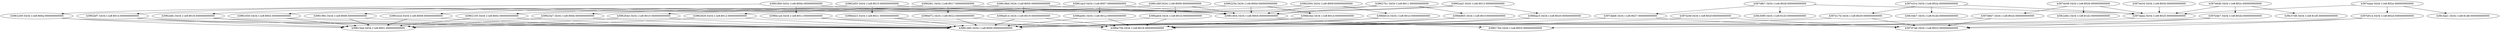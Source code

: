 digraph {
"b3961650-3434-11e8-8002-000000000000" -> "b3961485-3434-11e8-8000-000000000000"
"b3961650-3434-11e8-8002-000000000000" -> "b39615ed-3434-11e8-8001-000000000000"
"b3961804-3434-11e8-8004-000000000000" -> "b39617b0-3434-11e8-8003-000000000000"
"b39618bd-3434-11e8-8005-000000000000" -> "b3961804-3434-11e8-8004-000000000000"
"b39618bd-3434-11e8-8005-000000000000" -> "b3961650-3434-11e8-8002-000000000000"
"b39618bd-3434-11e8-8005-000000000000" -> "b396a814-3434-11e8-8019-000000000000"
"b396199c-3434-11e8-8006-000000000000" -> "b3961485-3434-11e8-8000-000000000000"
"b396199c-3434-11e8-8006-000000000000" -> "b39615ed-3434-11e8-8001-000000000000"
"b3961ae3-3434-11e8-8007-000000000000" -> "b3961804-3434-11e8-8004-000000000000"
"b3961ae3-3434-11e8-8007-000000000000" -> "b396199c-3434-11e8-8006-000000000000"
"b3961ae3-3434-11e8-8007-000000000000" -> "b396ab92-3434-11e8-801a-000000000000"
"b3961bcd-3434-11e8-8008-000000000000" -> "b3961485-3434-11e8-8000-000000000000"
"b3961bcd-3434-11e8-8008-000000000000" -> "b39615ed-3434-11e8-8001-000000000000"
"b3961d0f-3434-11e8-8009-000000000000" -> "b3961804-3434-11e8-8004-000000000000"
"b3961d0f-3434-11e8-8009-000000000000" -> "b3961bcd-3434-11e8-8008-000000000000"
"b3961d0f-3434-11e8-8009-000000000000" -> "b396aeb4-3434-11e8-801b-000000000000"
"b3961e59-3434-11e8-800a-000000000000" -> "b3961485-3434-11e8-8000-000000000000"
"b3961e59-3434-11e8-800a-000000000000" -> "b39615ed-3434-11e8-8001-000000000000"
"b3961fb9-3434-11e8-800b-000000000000" -> "b3961804-3434-11e8-8004-000000000000"
"b3961fb9-3434-11e8-800b-000000000000" -> "b3961e59-3434-11e8-800a-000000000000"
"b3961fb9-3434-11e8-800b-000000000000" -> "b396b1a4-3434-11e8-801c-000000000000"
"b3962105-3434-11e8-800c-000000000000" -> "b3961485-3434-11e8-8000-000000000000"
"b3962105-3434-11e8-800c-000000000000" -> "b39615ed-3434-11e8-8001-000000000000"
"b396225e-3434-11e8-800d-000000000000" -> "b3961804-3434-11e8-8004-000000000000"
"b396225e-3434-11e8-800d-000000000000" -> "b3962105-3434-11e8-800c-000000000000"
"b396225e-3434-11e8-800d-000000000000" -> "b396b3ee-3434-11e8-801d-000000000000"
"b39623a7-3434-11e8-800e-000000000000" -> "b3961485-3434-11e8-8000-000000000000"
"b39623a7-3434-11e8-800e-000000000000" -> "b39615ed-3434-11e8-8001-000000000000"
"b3962504-3434-11e8-800f-000000000000" -> "b3961804-3434-11e8-8004-000000000000"
"b3962504-3434-11e8-800f-000000000000" -> "b39623a7-3434-11e8-800e-000000000000"
"b3962504-3434-11e8-800f-000000000000" -> "b396b61b-3434-11e8-801e-000000000000"
"b396264d-3434-11e8-8010-000000000000" -> "b3961485-3434-11e8-8000-000000000000"
"b396264d-3434-11e8-8010-000000000000" -> "b39615ed-3434-11e8-8001-000000000000"
"b39627b1-3434-11e8-8011-000000000000" -> "b3961804-3434-11e8-8004-000000000000"
"b39627b1-3434-11e8-8011-000000000000" -> "b396264d-3434-11e8-8010-000000000000"
"b39627b1-3434-11e8-8011-000000000000" -> "b396b865-3434-11e8-801f-000000000000"
"b3962929-3434-11e8-8012-000000000000" -> "b3961485-3434-11e8-8000-000000000000"
"b3962929-3434-11e8-8012-000000000000" -> "b39615ed-3434-11e8-8001-000000000000"
"b3962aa3-3434-11e8-8013-000000000000" -> "b3961804-3434-11e8-8004-000000000000"
"b3962aa3-3434-11e8-8013-000000000000" -> "b3962929-3434-11e8-8012-000000000000"
"b3962aa3-3434-11e8-8013-000000000000" -> "b396bac5-3434-11e8-8020-000000000000"
"b3962bf7-3434-11e8-8014-000000000000" -> "b3961485-3434-11e8-8000-000000000000"
"b3962bf7-3434-11e8-8014-000000000000" -> "b39615ed-3434-11e8-8001-000000000000"
"b3962d55-3434-11e8-8015-000000000000" -> "b3961804-3434-11e8-8004-000000000000"
"b3962d55-3434-11e8-8015-000000000000" -> "b3962bf7-3434-11e8-8014-000000000000"
"b3962d55-3434-11e8-8015-000000000000" -> "b396bd23-3434-11e8-8021-000000000000"
"b3962e8c-3434-11e8-8016-000000000000" -> "b3961485-3434-11e8-8000-000000000000"
"b3962e8c-3434-11e8-8016-000000000000" -> "b39615ed-3434-11e8-8001-000000000000"
"b3962fe1-3434-11e8-8017-000000000000" -> "b3961804-3434-11e8-8004-000000000000"
"b3962fe1-3434-11e8-8017-000000000000" -> "b3962e8c-3434-11e8-8016-000000000000"
"b3962fe1-3434-11e8-8017-000000000000" -> "b396bf72-3434-11e8-8022-000000000000"
"b396a814-3434-11e8-8019-000000000000" -> "b3961485-3434-11e8-8000-000000000000"
"b396a814-3434-11e8-8019-000000000000" -> "b396a75b-3434-11e8-8018-000000000000"
"b396ab92-3434-11e8-801a-000000000000" -> "b3961485-3434-11e8-8000-000000000000"
"b396ab92-3434-11e8-801a-000000000000" -> "b396a75b-3434-11e8-8018-000000000000"
"b396aeb4-3434-11e8-801b-000000000000" -> "b3961485-3434-11e8-8000-000000000000"
"b396aeb4-3434-11e8-801b-000000000000" -> "b396a75b-3434-11e8-8018-000000000000"
"b396b1a4-3434-11e8-801c-000000000000" -> "b3961485-3434-11e8-8000-000000000000"
"b396b1a4-3434-11e8-801c-000000000000" -> "b396a75b-3434-11e8-8018-000000000000"
"b396b3ee-3434-11e8-801d-000000000000" -> "b3961485-3434-11e8-8000-000000000000"
"b396b3ee-3434-11e8-801d-000000000000" -> "b396a75b-3434-11e8-8018-000000000000"
"b396b61b-3434-11e8-801e-000000000000" -> "b3961485-3434-11e8-8000-000000000000"
"b396b61b-3434-11e8-801e-000000000000" -> "b396a75b-3434-11e8-8018-000000000000"
"b396b865-3434-11e8-801f-000000000000" -> "b3961485-3434-11e8-8000-000000000000"
"b396b865-3434-11e8-801f-000000000000" -> "b396a75b-3434-11e8-8018-000000000000"
"b396bac5-3434-11e8-8020-000000000000" -> "b3961485-3434-11e8-8000-000000000000"
"b396bac5-3434-11e8-8020-000000000000" -> "b396a75b-3434-11e8-8018-000000000000"
"b396bd23-3434-11e8-8021-000000000000" -> "b3961485-3434-11e8-8000-000000000000"
"b396bd23-3434-11e8-8021-000000000000" -> "b396a75b-3434-11e8-8018-000000000000"
"b396bf72-3434-11e8-8022-000000000000" -> "b3961485-3434-11e8-8000-000000000000"
"b396bf72-3434-11e8-8022-000000000000" -> "b396a75b-3434-11e8-8018-000000000000"
"b397d8d7-3434-11e8-8024-000000000000" -> "b3961485-3434-11e8-8000-000000000000"
"b397d8d7-3434-11e8-8024-000000000000" -> "b397d7a6-3434-11e8-8023-000000000000"
"b397daea-3434-11e8-8025-000000000000" -> "b39617b0-3434-11e8-8003-000000000000"
"b397dc08-3434-11e8-8026-000000000000" -> "b397daea-3434-11e8-8025-000000000000"
"b397dc08-3434-11e8-8026-000000000000" -> "b397d8d7-3434-11e8-8024-000000000000"
"b397dc08-3434-11e8-8026-000000000000" -> "b39c2d0c-3434-11e8-81d2-000000000000"
"b397ddb8-3434-11e8-8027-000000000000" -> "b3961485-3434-11e8-8000-000000000000"
"b397ddb8-3434-11e8-8027-000000000000" -> "b397d7a6-3434-11e8-8023-000000000000"
"b397dfb7-3434-11e8-8028-000000000000" -> "b397daea-3434-11e8-8025-000000000000"
"b397dfb7-3434-11e8-8028-000000000000" -> "b397ddb8-3434-11e8-8027-000000000000"
"b397dfb7-3434-11e8-8028-000000000000" -> "b39c30f9-3434-11e8-81d3-000000000000"
"b397e17b-3434-11e8-8029-000000000000" -> "b3961485-3434-11e8-8000-000000000000"
"b397e17b-3434-11e8-8029-000000000000" -> "b397d7a6-3434-11e8-8023-000000000000"
"b397e31e-3434-11e8-802a-000000000000" -> "b397daea-3434-11e8-8025-000000000000"
"b397e31e-3434-11e8-802a-000000000000" -> "b397e17b-3434-11e8-8029-000000000000"
"b397e31e-3434-11e8-802a-000000000000" -> "b39c34b7-3434-11e8-81d4-000000000000"
"b397e4b7-3434-11e8-802b-000000000000" -> "b3961485-3434-11e8-8000-000000000000"
"b397e4b7-3434-11e8-802b-000000000000" -> "b397d7a6-3434-11e8-8023-000000000000"
"b397e6db-3434-11e8-802c-000000000000" -> "b397daea-3434-11e8-8025-000000000000"
"b397e6db-3434-11e8-802c-000000000000" -> "b397e4b7-3434-11e8-802b-000000000000"
"b397e6db-3434-11e8-802c-000000000000" -> "b39c37d9-3434-11e8-81d5-000000000000"
"b397e914-3434-11e8-802d-000000000000" -> "b3961485-3434-11e8-8000-000000000000"
"b397e914-3434-11e8-802d-000000000000" -> "b397d7a6-3434-11e8-8023-000000000000"
"b397eaaa-3434-11e8-802e-000000000000" -> "b397daea-3434-11e8-8025-000000000000"
"b397eaaa-3434-11e8-802e-000000000000" -> "b397e914-3434-11e8-802d-000000000000"
"b397eaaa-3434-11e8-802e-000000000000" -> "b39c3ae1-3434-11e8-81d6-000000000000"
"b397ec6f-3434-11e8-802f-000000000000" -> "b3961485-3434-11e8-8000-000000000000"
"b397ec6f-3434-11e8-802f-000000000000" -> "b397d7a6-3434-11e8-8023-000000000000"
"b397ee34-3434-11e8-8030-000000000000" -> "b397daea-3434-11e8-8025-000000000000"
}
